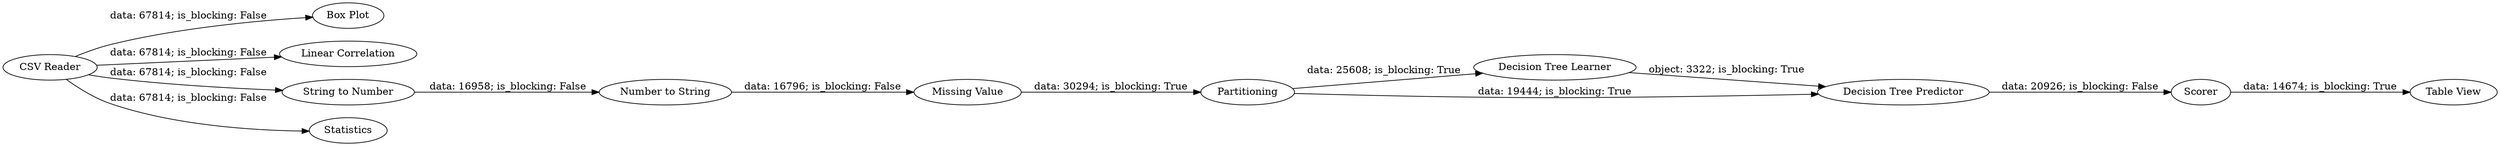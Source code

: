 digraph {
	"-4544490234336860852_11" [label="Number to String"]
	"-4544490234336860852_9" [label=Scorer]
	"-4544490234336860852_12" [label="Table View"]
	"-4544490234336860852_3" [label="Box Plot"]
	"-4544490234336860852_2" [label="Linear Correlation"]
	"-4544490234336860852_10" [label="String to Number"]
	"-4544490234336860852_7" [label="Decision Tree Learner"]
	"-4544490234336860852_6" [label=Partitioning]
	"-4544490234336860852_5" [label="Missing Value"]
	"-4544490234336860852_1" [label="CSV Reader"]
	"-4544490234336860852_8" [label="Decision Tree Predictor"]
	"-4544490234336860852_4" [label=Statistics]
	"-4544490234336860852_9" -> "-4544490234336860852_12" [label="data: 14674; is_blocking: True"]
	"-4544490234336860852_8" -> "-4544490234336860852_9" [label="data: 20926; is_blocking: False"]
	"-4544490234336860852_1" -> "-4544490234336860852_3" [label="data: 67814; is_blocking: False"]
	"-4544490234336860852_5" -> "-4544490234336860852_6" [label="data: 30294; is_blocking: True"]
	"-4544490234336860852_1" -> "-4544490234336860852_10" [label="data: 67814; is_blocking: False"]
	"-4544490234336860852_1" -> "-4544490234336860852_4" [label="data: 67814; is_blocking: False"]
	"-4544490234336860852_1" -> "-4544490234336860852_2" [label="data: 67814; is_blocking: False"]
	"-4544490234336860852_7" -> "-4544490234336860852_8" [label="object: 3322; is_blocking: True"]
	"-4544490234336860852_11" -> "-4544490234336860852_5" [label="data: 16796; is_blocking: False"]
	"-4544490234336860852_10" -> "-4544490234336860852_11" [label="data: 16958; is_blocking: False"]
	"-4544490234336860852_6" -> "-4544490234336860852_8" [label="data: 19444; is_blocking: True"]
	"-4544490234336860852_6" -> "-4544490234336860852_7" [label="data: 25608; is_blocking: True"]
	rankdir=LR
}
